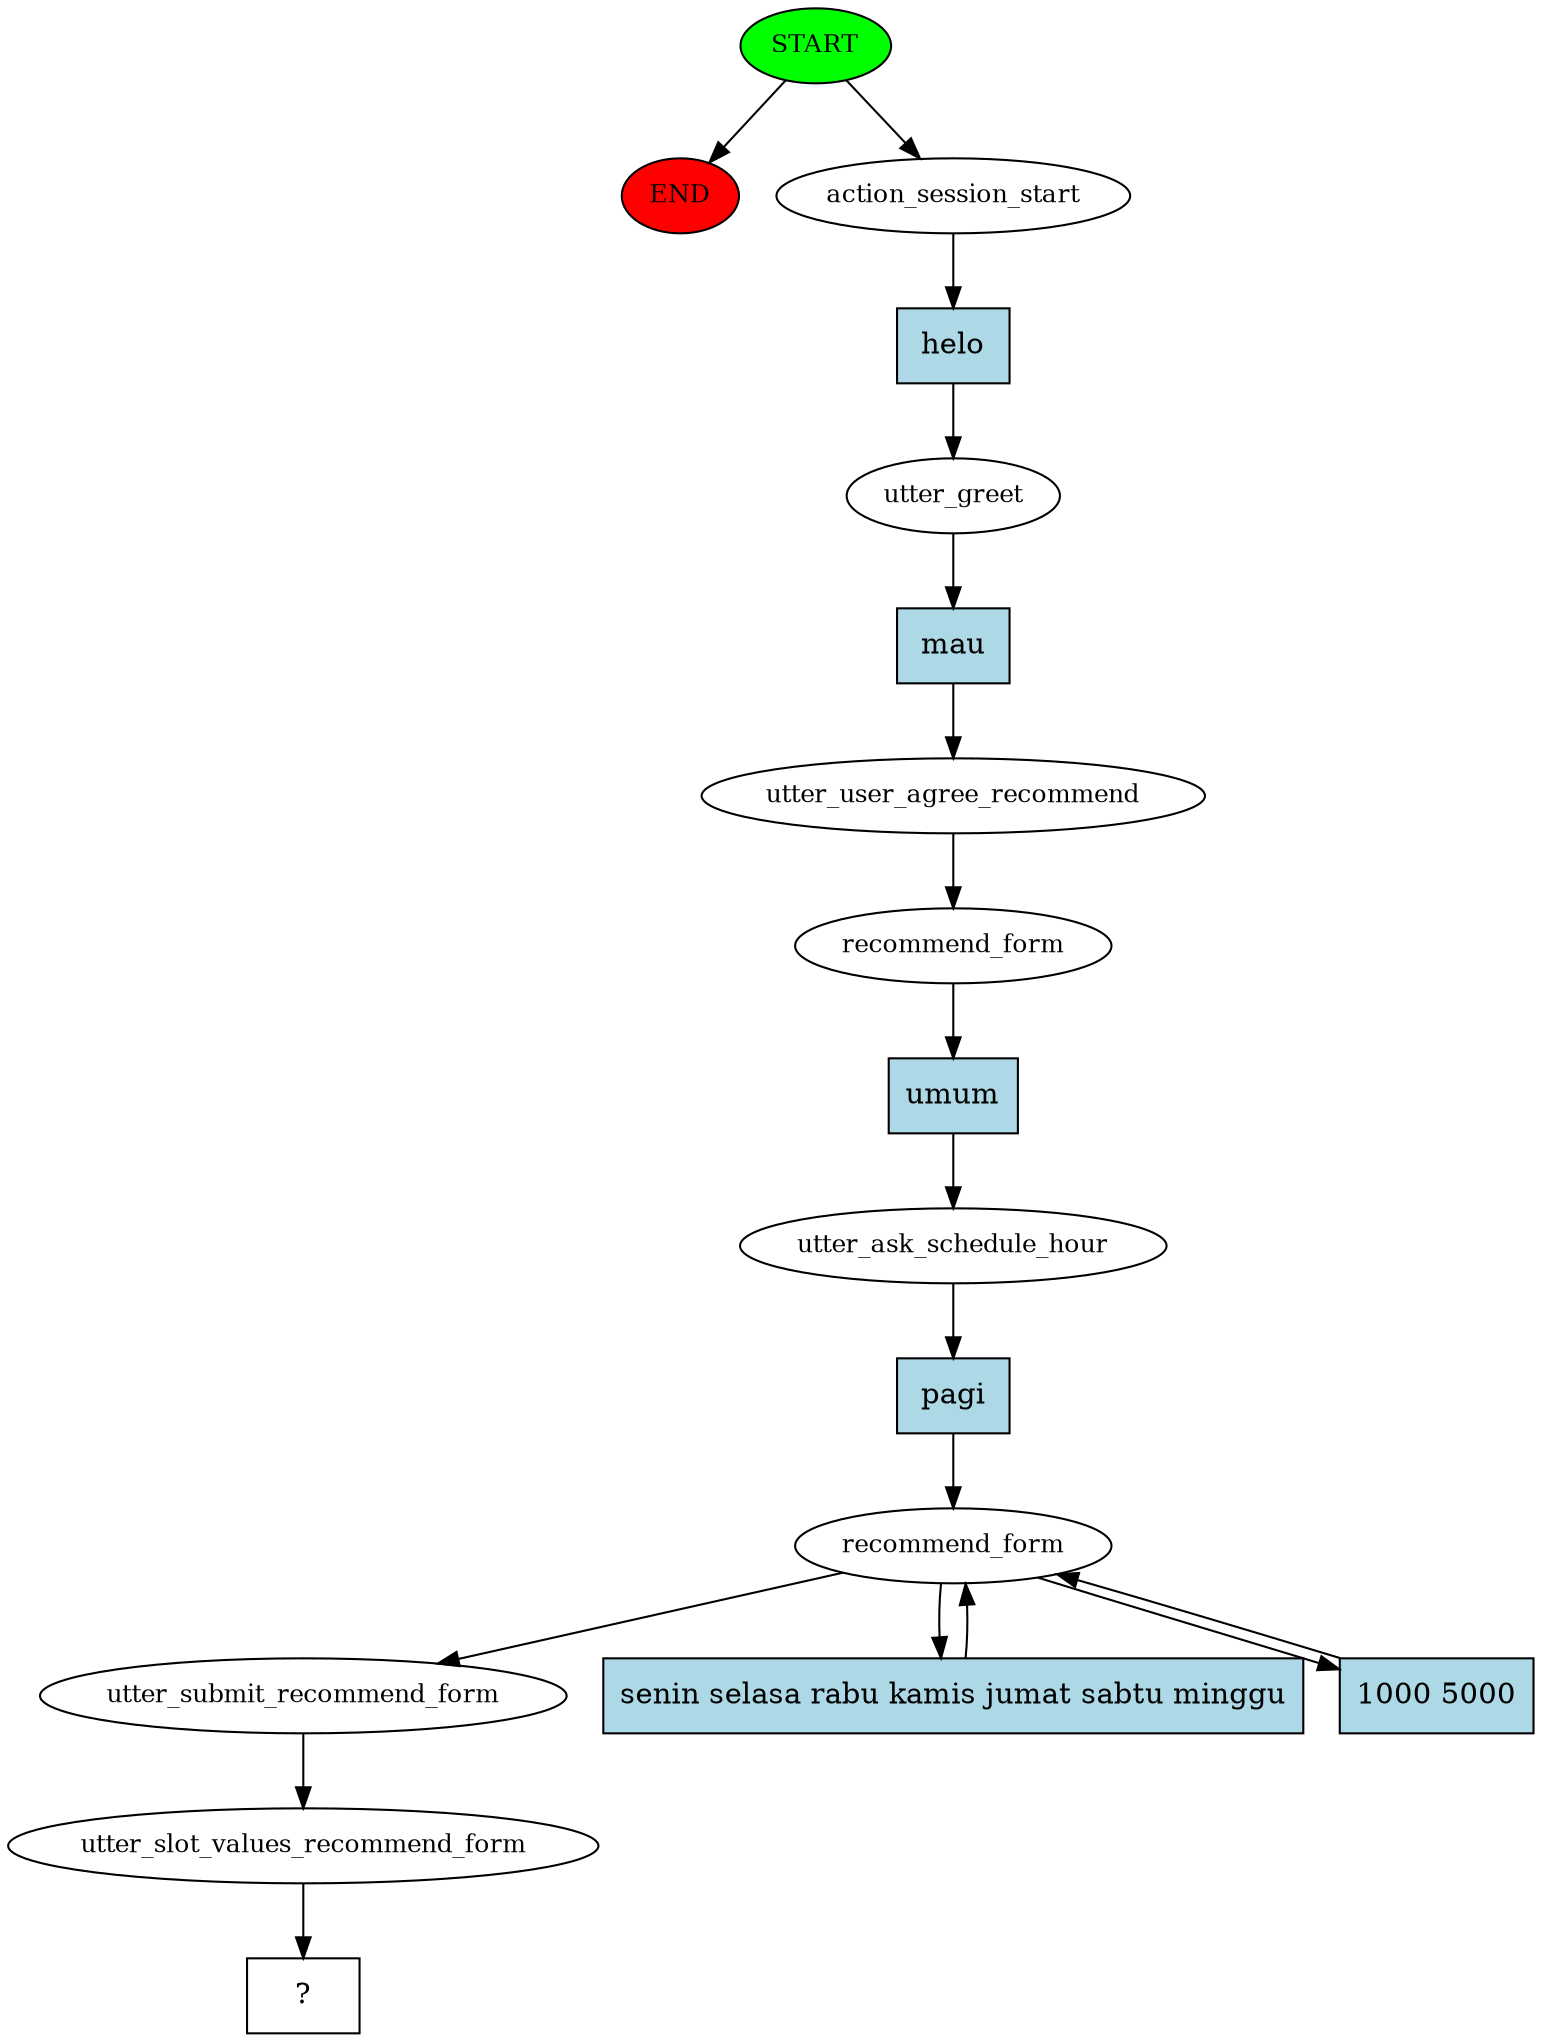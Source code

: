 digraph  {
0 [class="start active", fillcolor=green, fontsize=12, label=START, style=filled];
"-1" [class=end, fillcolor=red, fontsize=12, label=END, style=filled];
1 [class=active, fontsize=12, label=action_session_start];
2 [class=active, fontsize=12, label=utter_greet];
3 [class=active, fontsize=12, label=utter_user_agree_recommend];
4 [class=active, fontsize=12, label=recommend_form];
5 [class=active, fontsize=12, label=utter_ask_schedule_hour];
6 [class=active, fontsize=12, label=recommend_form];
9 [class=active, fontsize=12, label=utter_submit_recommend_form];
10 [class=active, fontsize=12, label=utter_slot_values_recommend_form];
11 [class="intent dashed active", label="  ?  ", shape=rect];
12 [class="intent active", fillcolor=lightblue, label=helo, shape=rect, style=filled];
13 [class="intent active", fillcolor=lightblue, label=mau, shape=rect, style=filled];
14 [class="intent active", fillcolor=lightblue, label=umum, shape=rect, style=filled];
15 [class="intent active", fillcolor=lightblue, label=pagi, shape=rect, style=filled];
16 [class="intent active", fillcolor=lightblue, label="senin selasa rabu kamis jumat sabtu minggu", shape=rect, style=filled];
17 [class="intent active", fillcolor=lightblue, label="1000 5000", shape=rect, style=filled];
0 -> "-1"  [class="", key=NONE, label=""];
0 -> 1  [class=active, key=NONE, label=""];
1 -> 12  [class=active, key=0];
2 -> 13  [class=active, key=0];
3 -> 4  [class=active, key=NONE, label=""];
4 -> 14  [class=active, key=0];
5 -> 15  [class=active, key=0];
6 -> 9  [class=active, key=NONE, label=""];
6 -> 16  [class=active, key=0];
6 -> 17  [class=active, key=0];
9 -> 10  [class=active, key=NONE, label=""];
10 -> 11  [class=active, key=NONE, label=""];
12 -> 2  [class=active, key=0];
13 -> 3  [class=active, key=0];
14 -> 5  [class=active, key=0];
15 -> 6  [class=active, key=0];
16 -> 6  [class=active, key=0];
17 -> 6  [class=active, key=0];
}
